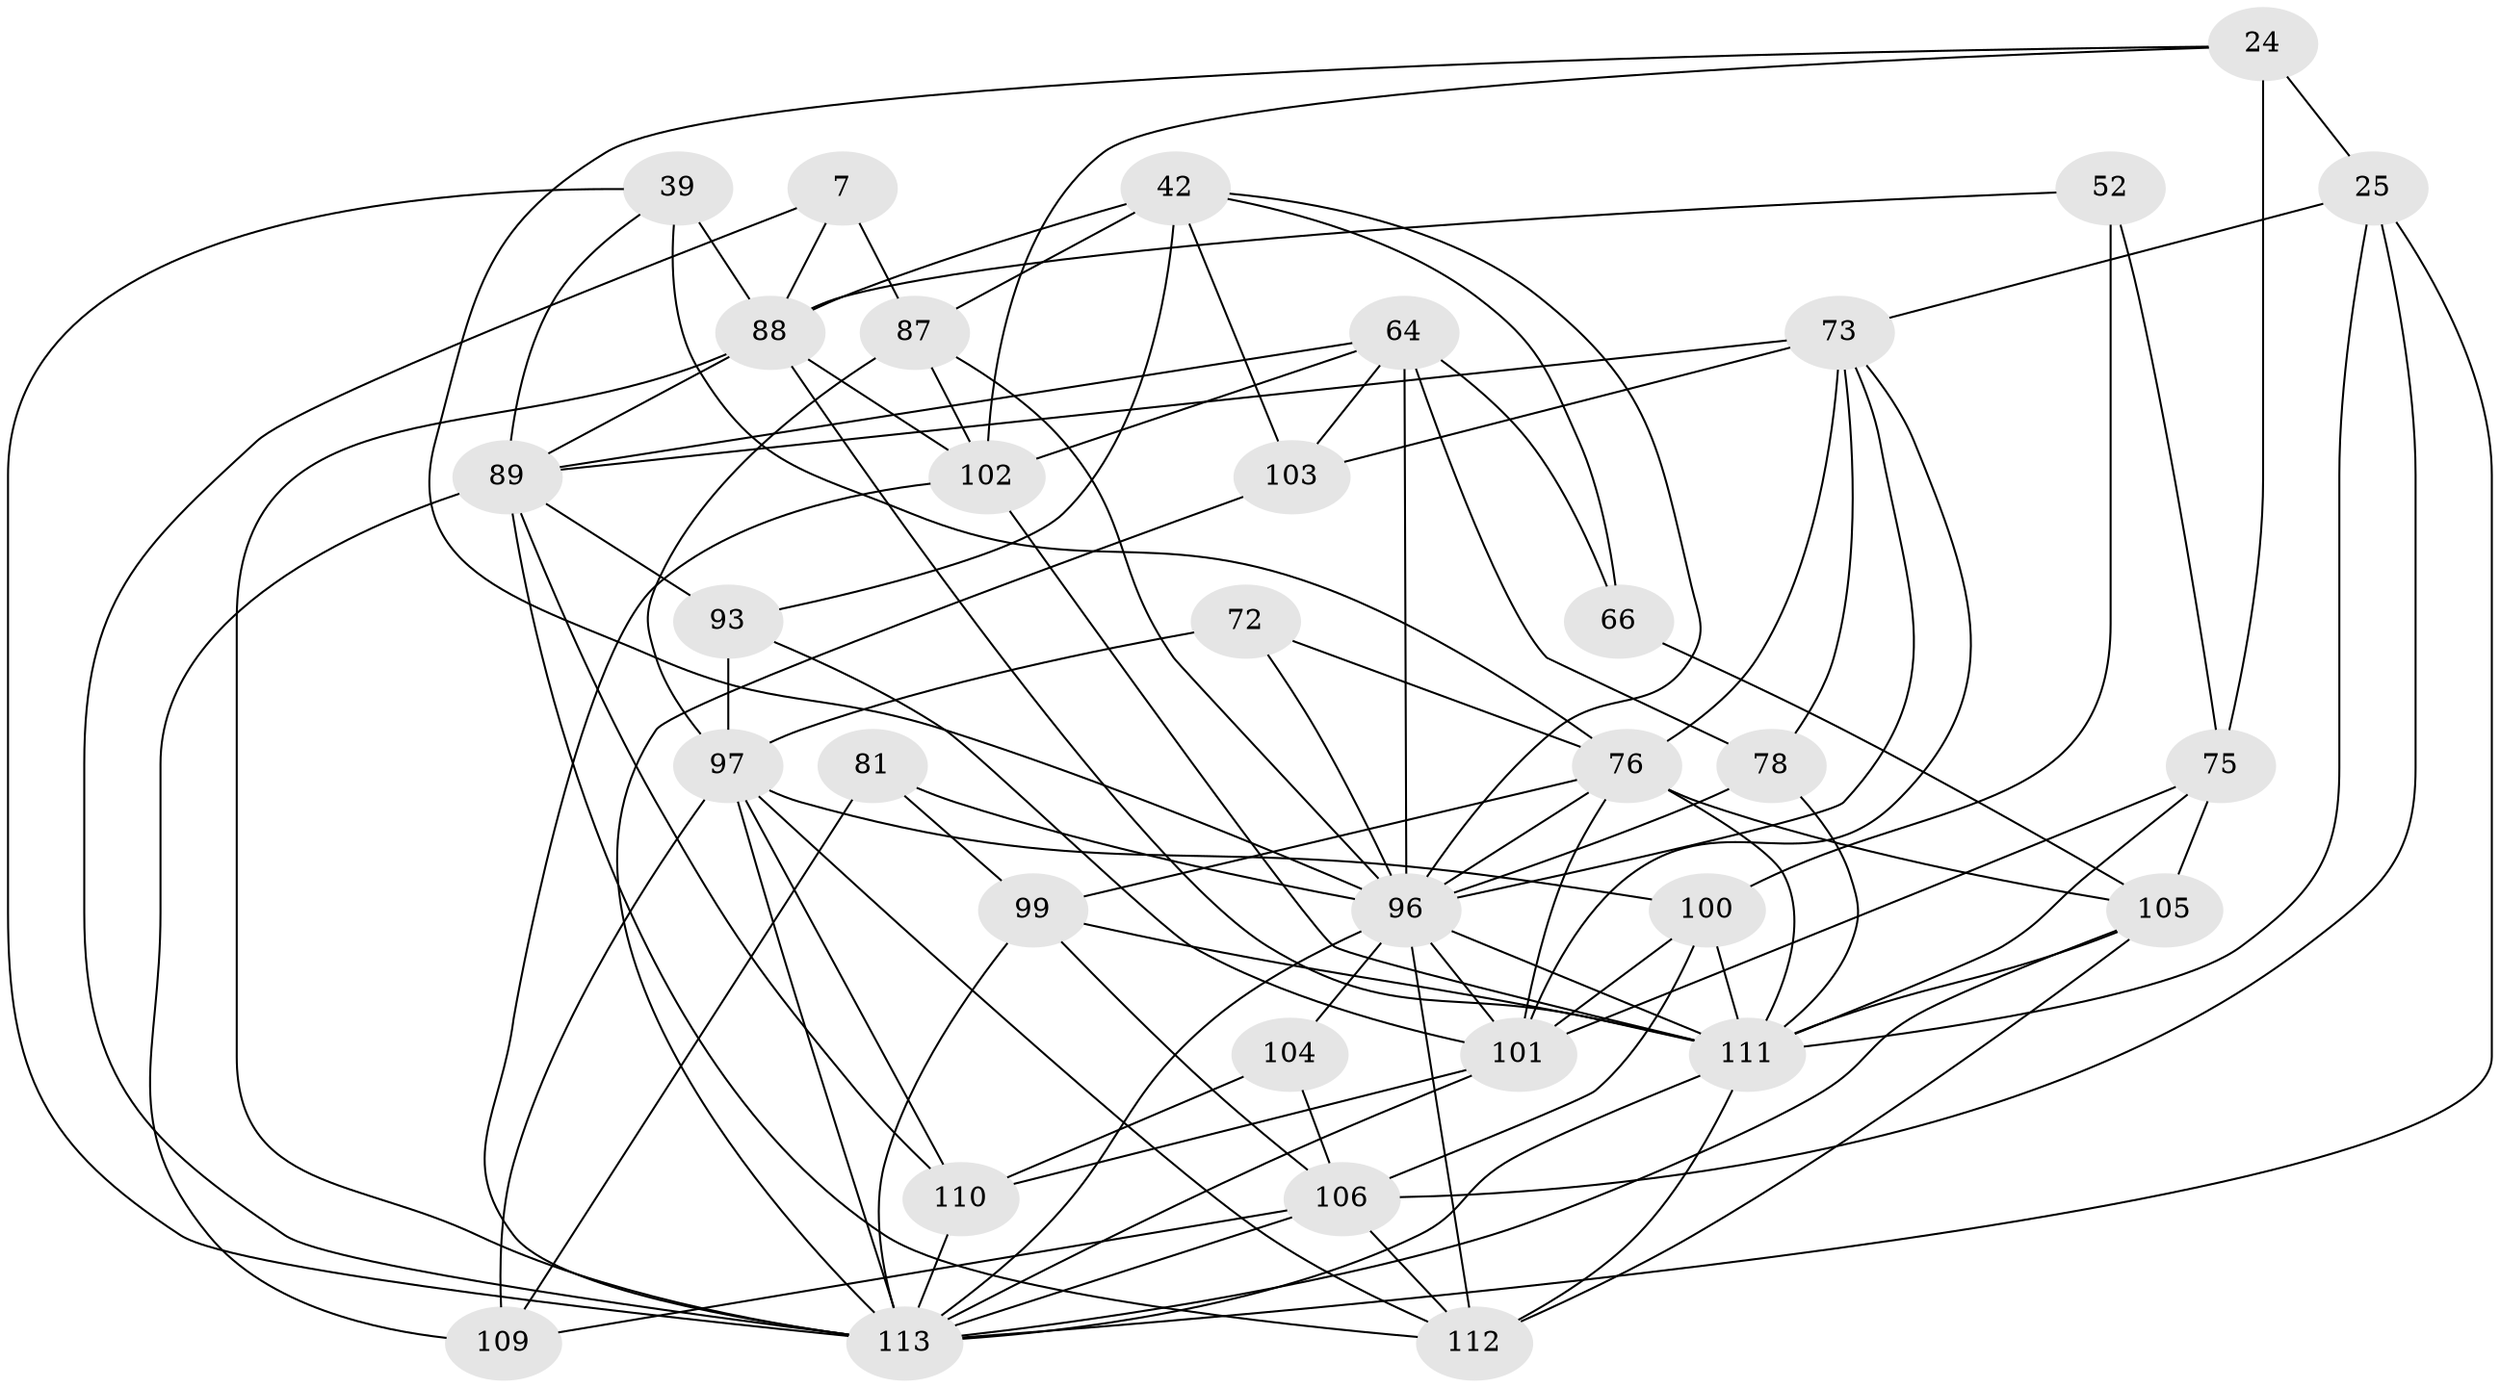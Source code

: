 // original degree distribution, {4: 1.0}
// Generated by graph-tools (version 1.1) at 2025/02/03/04/25 22:02:02]
// undirected, 33 vertices, 98 edges
graph export_dot {
graph [start="1"]
  node [color=gray90,style=filled];
  7;
  24 [super="+3"];
  25 [super="+11"];
  39 [super="+12"];
  42 [super="+35"];
  52;
  64 [super="+9+60"];
  66;
  72 [super="+16"];
  73 [super="+56"];
  75 [super="+15+20"];
  76 [super="+67+48"];
  78 [super="+71"];
  81;
  87 [super="+2"];
  88 [super="+8+19+57"];
  89 [super="+23+80"];
  93 [super="+36"];
  96 [super="+1+27+77+94"];
  97 [super="+46+91"];
  99 [super="+43"];
  100 [super="+5"];
  101 [super="+69+45"];
  102 [super="+68+95"];
  103 [super="+62"];
  104 [super="+84"];
  105 [super="+47+98"];
  106 [super="+92"];
  109 [super="+44"];
  110 [super="+51+83"];
  111 [super="+107+53+85+86"];
  112 [super="+108"];
  113 [super="+31+63+58+59"];
  7 -- 87 [weight=2];
  7 -- 88;
  7 -- 113;
  24 -- 75 [weight=2];
  24 -- 25 [weight=2];
  24 -- 96;
  24 -- 102;
  25 -- 73;
  25 -- 113;
  25 -- 111;
  25 -- 106;
  39 -- 76;
  39 -- 88 [weight=3];
  39 -- 89;
  39 -- 113;
  42 -- 103;
  42 -- 66;
  42 -- 96 [weight=2];
  42 -- 87;
  42 -- 88;
  42 -- 93 [weight=2];
  52 -- 100 [weight=2];
  52 -- 88;
  52 -- 75;
  64 -- 66;
  64 -- 96 [weight=2];
  64 -- 103 [weight=2];
  64 -- 89;
  64 -- 102;
  64 -- 78;
  66 -- 105 [weight=2];
  72 -- 97 [weight=3];
  72 -- 76;
  72 -- 96 [weight=2];
  73 -- 89 [weight=3];
  73 -- 103;
  73 -- 78;
  73 -- 76 [weight=2];
  73 -- 101;
  73 -- 96;
  75 -- 105;
  75 -- 101 [weight=2];
  75 -- 111 [weight=2];
  76 -- 105;
  76 -- 99;
  76 -- 96 [weight=3];
  76 -- 111 [weight=3];
  76 -- 101 [weight=2];
  78 -- 111 [weight=2];
  78 -- 96 [weight=2];
  81 -- 96 [weight=2];
  81 -- 109;
  81 -- 99;
  87 -- 102;
  87 -- 97;
  87 -- 96;
  88 -- 89;
  88 -- 111 [weight=4];
  88 -- 113 [weight=2];
  88 -- 102;
  89 -- 109 [weight=2];
  89 -- 112;
  89 -- 93;
  89 -- 110 [weight=2];
  93 -- 101 [weight=2];
  93 -- 97;
  96 -- 113 [weight=4];
  96 -- 104 [weight=3];
  96 -- 111;
  96 -- 101;
  96 -- 112;
  97 -- 110;
  97 -- 112;
  97 -- 113;
  97 -- 100;
  97 -- 109;
  99 -- 113 [weight=2];
  99 -- 111;
  99 -- 106;
  100 -- 111;
  100 -- 101;
  100 -- 106;
  101 -- 110;
  101 -- 113 [weight=2];
  102 -- 113 [weight=3];
  102 -- 111;
  103 -- 113 [weight=2];
  104 -- 106;
  104 -- 110 [weight=2];
  105 -- 111 [weight=2];
  105 -- 113;
  105 -- 112;
  106 -- 109 [weight=2];
  106 -- 113;
  106 -- 112;
  110 -- 113 [weight=2];
  111 -- 112;
  111 -- 113;
}
